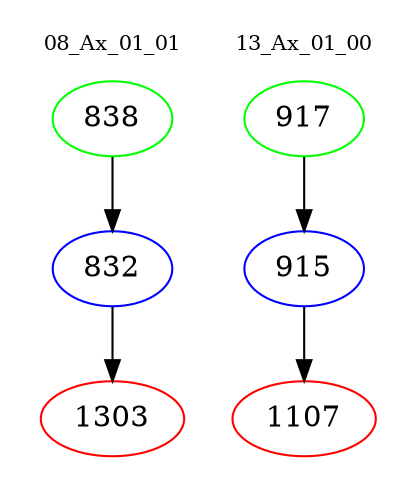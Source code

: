 digraph{
subgraph cluster_0 {
color = white
label = "08_Ax_01_01";
fontsize=10;
T0_838 [label="838", color="green"]
T0_838 -> T0_832 [color="black"]
T0_832 [label="832", color="blue"]
T0_832 -> T0_1303 [color="black"]
T0_1303 [label="1303", color="red"]
}
subgraph cluster_1 {
color = white
label = "13_Ax_01_00";
fontsize=10;
T1_917 [label="917", color="green"]
T1_917 -> T1_915 [color="black"]
T1_915 [label="915", color="blue"]
T1_915 -> T1_1107 [color="black"]
T1_1107 [label="1107", color="red"]
}
}
